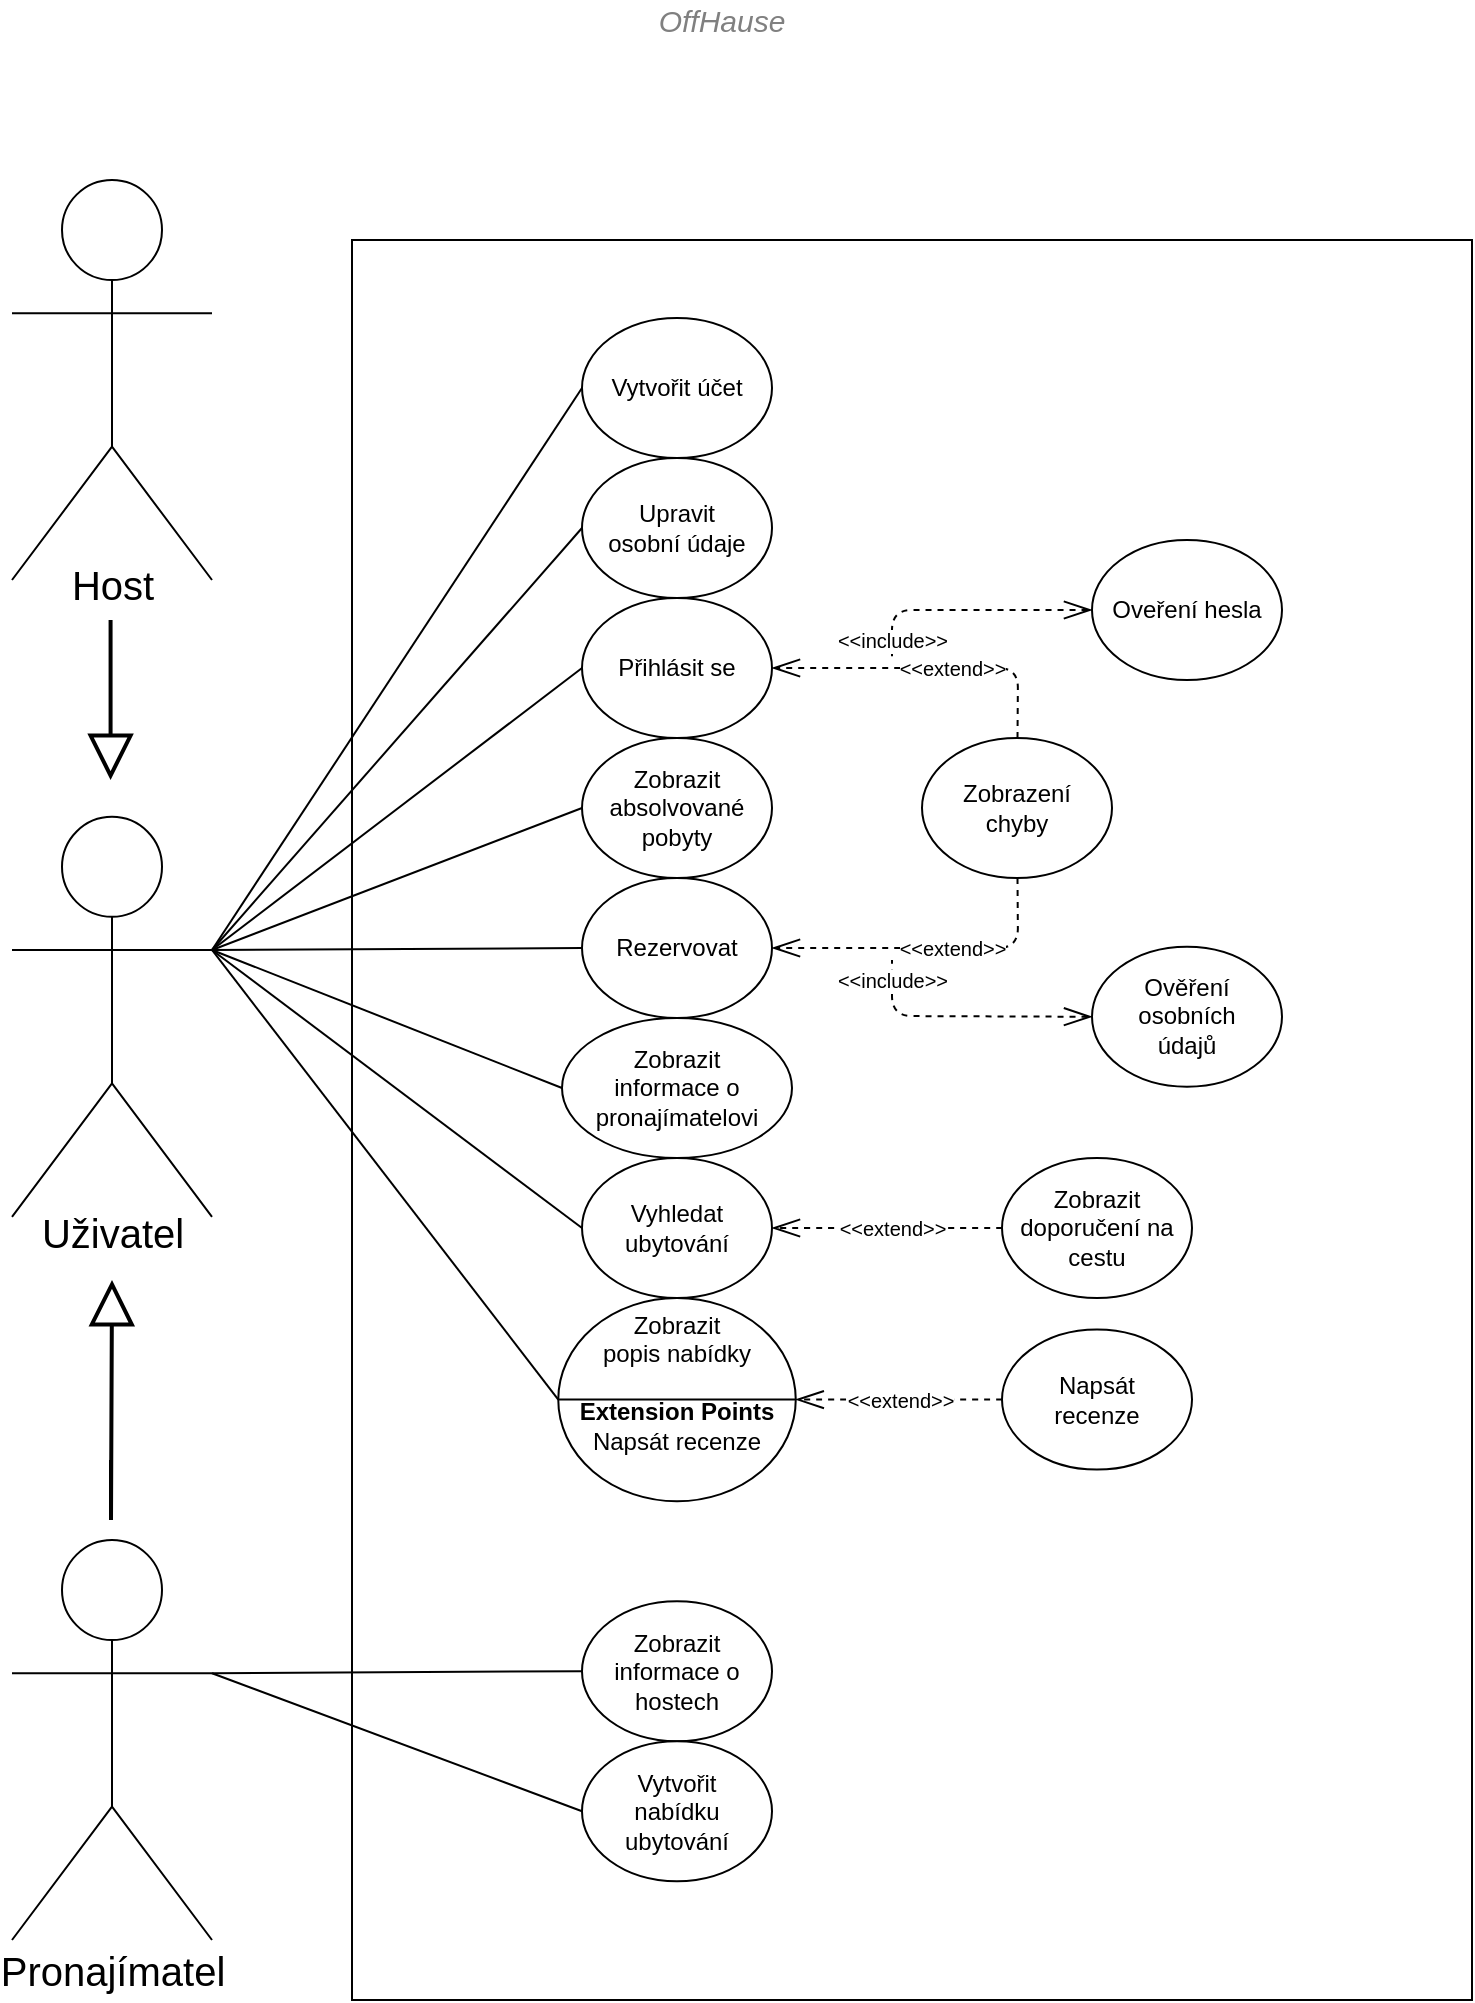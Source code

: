 <mxfile version="14.4.7" type="google"><diagram id="qvrdOGjlAytuAl-_k7sf" name="Page-1"><mxGraphModel dx="1732" dy="967" grid="1" gridSize="10" guides="1" tooltips="1" connect="1" arrows="1" fold="1" page="1" pageScale="1" pageWidth="850" pageHeight="1100" math="0" shadow="0"><root><mxCell id="0"/><mxCell id="1" parent="0"/><mxCell id="toCbx-FA4SuG3AsMBwDa-1" value="&lt;font style=&quot;font-size: 20px&quot;&gt;Uživatel&lt;/font&gt;" style="shape=umlActor;verticalLabelPosition=bottom;verticalAlign=top;html=1;outlineConnect=0;spacingTop=-10;" vertex="1" parent="1"><mxGeometry x="70" y="408.39" width="100" height="200" as="geometry"/></mxCell><mxCell id="toCbx-FA4SuG3AsMBwDa-17" value="" style="edgeStyle=orthogonalEdgeStyle;rounded=0;orthogonalLoop=1;jettySize=auto;html=1;endArrow=block;endFill=0;strokeWidth=2;startSize=6;endSize=18;" edge="1" parent="1"><mxGeometry relative="1" as="geometry"><mxPoint x="119.5" y="730" as="sourcePoint"/><mxPoint x="120" y="640" as="targetPoint"/><Array as="points"><mxPoint x="120" y="760"/><mxPoint x="120" y="760"/></Array></mxGeometry></mxCell><mxCell id="toCbx-FA4SuG3AsMBwDa-2" value="&lt;font style=&quot;font-size: 20px&quot;&gt;Pronajímatel&lt;/font&gt;" style="shape=umlActor;verticalLabelPosition=bottom;verticalAlign=top;html=1;outlineConnect=0;spacingTop=-3;spacingBottom=0;" vertex="1" parent="1"><mxGeometry x="70" y="770" width="100" height="200" as="geometry"/></mxCell><mxCell id="toCbx-FA4SuG3AsMBwDa-3" value="" style="rounded=0;whiteSpace=wrap;html=1;" vertex="1" parent="1"><mxGeometry x="240" y="120" width="560" height="880" as="geometry"/></mxCell><mxCell id="toCbx-FA4SuG3AsMBwDa-16" value="" style="edgeStyle=orthogonalEdgeStyle;rounded=0;orthogonalLoop=1;jettySize=auto;html=1;endArrow=block;endFill=0;strokeWidth=2;endSize=18;" edge="1" parent="1"><mxGeometry relative="1" as="geometry"><mxPoint x="119.29" y="310" as="sourcePoint"/><mxPoint x="119.29" y="390" as="targetPoint"/></mxGeometry></mxCell><mxCell id="toCbx-FA4SuG3AsMBwDa-6" value="&lt;font style=&quot;font-size: 20px&quot;&gt;Host&lt;/font&gt;" style="shape=umlActor;verticalLabelPosition=bottom;verticalAlign=top;html=1;outlineConnect=0;spacingTop=-16;spacingBottom=0;" vertex="1" parent="1"><mxGeometry x="70" y="90" width="100" height="200" as="geometry"/></mxCell><mxCell id="toCbx-FA4SuG3AsMBwDa-14" value="Vytvořit účet" style="ellipse;whiteSpace=wrap;html=1;" vertex="1" parent="1"><mxGeometry x="355" y="159" width="95" height="70" as="geometry"/></mxCell><mxCell id="toCbx-FA4SuG3AsMBwDa-23" value="Upravit&lt;br&gt;osobní údaje" style="ellipse;whiteSpace=wrap;html=1;" vertex="1" parent="1"><mxGeometry x="355" y="229" width="95" height="70" as="geometry"/></mxCell><mxCell id="toCbx-FA4SuG3AsMBwDa-24" value="Přihlásit se" style="ellipse;whiteSpace=wrap;html=1;" vertex="1" parent="1"><mxGeometry x="355" y="299" width="95" height="70" as="geometry"/></mxCell><mxCell id="toCbx-FA4SuG3AsMBwDa-25" value="Zobrazit absolvované pobyty" style="ellipse;whiteSpace=wrap;html=1;" vertex="1" parent="1"><mxGeometry x="355" y="369" width="95" height="70" as="geometry"/></mxCell><mxCell id="toCbx-FA4SuG3AsMBwDa-26" value="Rezervovat" style="ellipse;whiteSpace=wrap;html=1;" vertex="1" parent="1"><mxGeometry x="355" y="439" width="95" height="70" as="geometry"/></mxCell><mxCell id="toCbx-FA4SuG3AsMBwDa-27" value="Zobrazit&lt;br&gt;informace o&lt;br&gt;pronajímatelovi" style="ellipse;whiteSpace=wrap;html=1;" vertex="1" parent="1"><mxGeometry x="345" y="509" width="115" height="70" as="geometry"/></mxCell><mxCell id="toCbx-FA4SuG3AsMBwDa-28" value="Vyhledat&lt;br&gt;ubytování" style="ellipse;whiteSpace=wrap;html=1;" vertex="1" parent="1"><mxGeometry x="355" y="579" width="95" height="70" as="geometry"/></mxCell><mxCell id="toCbx-FA4SuG3AsMBwDa-32" value="Zobrazit&lt;br&gt;popis nabídky&lt;br&gt;&lt;span&gt;&lt;br&gt;&lt;b&gt;Extension Points&lt;/b&gt;&lt;br&gt;Napsát recenze&lt;br&gt;&lt;/span&gt;" style="shape=lineEllipse;perimeter=ellipsePerimeter;whiteSpace=wrap;html=1;backgroundOutline=1;verticalAlign=top;" vertex="1" parent="1"><mxGeometry x="343.13" y="649" width="118.75" height="101.61" as="geometry"/></mxCell><mxCell id="toCbx-FA4SuG3AsMBwDa-33" value="Zobrazit&lt;br&gt;informace o hostech" style="ellipse;whiteSpace=wrap;html=1;" vertex="1" parent="1"><mxGeometry x="355" y="800.61" width="95" height="70" as="geometry"/></mxCell><mxCell id="toCbx-FA4SuG3AsMBwDa-34" value="Vytvořit &lt;br&gt;nabídku &lt;br&gt;ubytování" style="ellipse;whiteSpace=wrap;html=1;" vertex="1" parent="1"><mxGeometry x="355" y="870.61" width="95" height="70" as="geometry"/></mxCell><mxCell id="toCbx-FA4SuG3AsMBwDa-35" value="" style="endArrow=none;html=1;strokeWidth=1;exitX=1;exitY=0.333;exitDx=0;exitDy=0;exitPerimeter=0;entryX=0;entryY=0.5;entryDx=0;entryDy=0;" edge="1" parent="1" source="toCbx-FA4SuG3AsMBwDa-1" target="toCbx-FA4SuG3AsMBwDa-14"><mxGeometry width="50" height="50" relative="1" as="geometry"><mxPoint x="180" y="180" as="sourcePoint"/><mxPoint x="230" y="130" as="targetPoint"/></mxGeometry></mxCell><mxCell id="toCbx-FA4SuG3AsMBwDa-36" value="" style="endArrow=none;html=1;strokeWidth=1;exitX=1;exitY=0.333;exitDx=0;exitDy=0;exitPerimeter=0;entryX=0;entryY=0.5;entryDx=0;entryDy=0;" edge="1" parent="1" source="toCbx-FA4SuG3AsMBwDa-1" target="toCbx-FA4SuG3AsMBwDa-24"><mxGeometry width="50" height="50" relative="1" as="geometry"><mxPoint x="180" y="485.057" as="sourcePoint"/><mxPoint x="360" y="173.39" as="targetPoint"/></mxGeometry></mxCell><mxCell id="toCbx-FA4SuG3AsMBwDa-37" value="" style="endArrow=none;html=1;strokeWidth=1;exitX=1;exitY=0.333;exitDx=0;exitDy=0;exitPerimeter=0;entryX=0;entryY=0.5;entryDx=0;entryDy=0;" edge="1" parent="1" source="toCbx-FA4SuG3AsMBwDa-1" target="toCbx-FA4SuG3AsMBwDa-23"><mxGeometry width="50" height="50" relative="1" as="geometry"><mxPoint x="190" y="495.057" as="sourcePoint"/><mxPoint x="370" y="183.39" as="targetPoint"/></mxGeometry></mxCell><mxCell id="toCbx-FA4SuG3AsMBwDa-38" value="" style="endArrow=none;html=1;strokeWidth=1;exitX=1;exitY=0.333;exitDx=0;exitDy=0;exitPerimeter=0;entryX=0;entryY=0.5;entryDx=0;entryDy=0;" edge="1" parent="1" source="toCbx-FA4SuG3AsMBwDa-1" target="toCbx-FA4SuG3AsMBwDa-25"><mxGeometry width="50" height="50" relative="1" as="geometry"><mxPoint x="200" y="505.057" as="sourcePoint"/><mxPoint x="380" y="193.39" as="targetPoint"/></mxGeometry></mxCell><mxCell id="toCbx-FA4SuG3AsMBwDa-39" value="" style="endArrow=none;html=1;strokeWidth=1;exitX=1;exitY=0.333;exitDx=0;exitDy=0;exitPerimeter=0;entryX=0;entryY=0.5;entryDx=0;entryDy=0;" edge="1" parent="1" source="toCbx-FA4SuG3AsMBwDa-1" target="toCbx-FA4SuG3AsMBwDa-26"><mxGeometry width="50" height="50" relative="1" as="geometry"><mxPoint x="210" y="515.057" as="sourcePoint"/><mxPoint x="390" y="203.39" as="targetPoint"/></mxGeometry></mxCell><mxCell id="toCbx-FA4SuG3AsMBwDa-40" value="" style="endArrow=none;html=1;strokeWidth=1;exitX=1;exitY=0.333;exitDx=0;exitDy=0;exitPerimeter=0;entryX=0;entryY=0.5;entryDx=0;entryDy=0;" edge="1" parent="1" source="toCbx-FA4SuG3AsMBwDa-1" target="toCbx-FA4SuG3AsMBwDa-27"><mxGeometry width="50" height="50" relative="1" as="geometry"><mxPoint x="220" y="525.057" as="sourcePoint"/><mxPoint x="400" y="213.39" as="targetPoint"/></mxGeometry></mxCell><mxCell id="toCbx-FA4SuG3AsMBwDa-41" value="" style="endArrow=none;html=1;strokeWidth=1;exitX=1;exitY=0.333;exitDx=0;exitDy=0;exitPerimeter=0;entryX=0;entryY=0.5;entryDx=0;entryDy=0;" edge="1" parent="1" source="toCbx-FA4SuG3AsMBwDa-1" target="toCbx-FA4SuG3AsMBwDa-28"><mxGeometry width="50" height="50" relative="1" as="geometry"><mxPoint x="230" y="535.057" as="sourcePoint"/><mxPoint x="410" y="223.39" as="targetPoint"/></mxGeometry></mxCell><mxCell id="toCbx-FA4SuG3AsMBwDa-42" value="" style="endArrow=none;html=1;strokeWidth=1;exitX=1;exitY=0.333;exitDx=0;exitDy=0;exitPerimeter=0;entryX=0;entryY=0.5;entryDx=0;entryDy=0;fontSize=11;" edge="1" parent="1" source="toCbx-FA4SuG3AsMBwDa-1" target="toCbx-FA4SuG3AsMBwDa-32"><mxGeometry width="50" height="50" relative="1" as="geometry"><mxPoint x="240" y="545.057" as="sourcePoint"/><mxPoint x="420" y="233.39" as="targetPoint"/></mxGeometry></mxCell><mxCell id="toCbx-FA4SuG3AsMBwDa-43" value="" style="endArrow=none;html=1;strokeWidth=1;exitX=1;exitY=0.333;exitDx=0;exitDy=0;exitPerimeter=0;entryX=0;entryY=0.5;entryDx=0;entryDy=0;" edge="1" parent="1" source="toCbx-FA4SuG3AsMBwDa-2" target="toCbx-FA4SuG3AsMBwDa-33"><mxGeometry width="50" height="50" relative="1" as="geometry"><mxPoint x="250" y="555.057" as="sourcePoint"/><mxPoint x="430" y="243.39" as="targetPoint"/></mxGeometry></mxCell><mxCell id="toCbx-FA4SuG3AsMBwDa-44" value="" style="endArrow=none;html=1;strokeWidth=1;exitX=1;exitY=0.333;exitDx=0;exitDy=0;exitPerimeter=0;entryX=0;entryY=0.5;entryDx=0;entryDy=0;" edge="1" parent="1" source="toCbx-FA4SuG3AsMBwDa-2" target="toCbx-FA4SuG3AsMBwDa-34"><mxGeometry width="50" height="50" relative="1" as="geometry"><mxPoint x="260" y="565.057" as="sourcePoint"/><mxPoint x="440" y="253.39" as="targetPoint"/></mxGeometry></mxCell><mxCell id="toCbx-FA4SuG3AsMBwDa-45" value="OffHause" style="text;html=1;strokeColor=none;fillColor=none;align=center;verticalAlign=middle;whiteSpace=wrap;rounded=0;fontStyle=2;fontSize=15;fontColor=#808080;" vertex="1" parent="1"><mxGeometry x="405" width="40" height="20" as="geometry"/></mxCell><mxCell id="toCbx-FA4SuG3AsMBwDa-60" style="edgeStyle=none;rounded=1;sketch=0;jumpStyle=none;jumpSize=6;orthogonalLoop=1;jettySize=auto;html=1;exitX=0;exitY=0.5;exitDx=0;exitDy=0;shadow=0;dashed=1;labelBackgroundColor=#ffffff;startArrow=openThin;startFill=0;startSize=12;sourcePerimeterSpacing=0;endArrow=none;endFill=0;endSize=12;targetPerimeterSpacing=0;strokeWidth=1;fontSize=10;" edge="1" parent="1" source="toCbx-FA4SuG3AsMBwDa-46"><mxGeometry relative="1" as="geometry"><mxPoint x="510" y="330" as="targetPoint"/><Array as="points"><mxPoint x="510" y="305"/></Array></mxGeometry></mxCell><mxCell id="toCbx-FA4SuG3AsMBwDa-46" value="Oveření hesla" style="ellipse;whiteSpace=wrap;html=1;" vertex="1" parent="1"><mxGeometry x="610" y="270" width="95" height="70" as="geometry"/></mxCell><mxCell id="toCbx-FA4SuG3AsMBwDa-56" style="edgeStyle=none;sketch=0;jumpStyle=none;jumpSize=6;orthogonalLoop=1;jettySize=auto;html=1;entryX=1;entryY=0.5;entryDx=0;entryDy=0;shadow=0;dashed=1;labelBackgroundColor=#ffffff;startArrow=none;startFill=0;sourcePerimeterSpacing=0;endArrow=openThin;endFill=0;endSize=12;targetPerimeterSpacing=0;strokeWidth=1;fontSize=10;rounded=1;" edge="1" parent="1" source="toCbx-FA4SuG3AsMBwDa-47" target="toCbx-FA4SuG3AsMBwDa-24"><mxGeometry relative="1" as="geometry"><Array as="points"><mxPoint x="573" y="334"/></Array></mxGeometry></mxCell><mxCell id="toCbx-FA4SuG3AsMBwDa-61" value="&amp;lt;&amp;lt;extend&amp;gt;&amp;gt;" style="edgeLabel;html=1;align=center;verticalAlign=middle;resizable=0;points=[];fontSize=10;" vertex="1" connectable="0" parent="toCbx-FA4SuG3AsMBwDa-56"><mxGeometry x="0.043" y="-2" relative="1" as="geometry"><mxPoint x="14.07" y="2" as="offset"/></mxGeometry></mxCell><mxCell id="toCbx-FA4SuG3AsMBwDa-57" style="edgeStyle=none;rounded=1;sketch=0;jumpStyle=none;jumpSize=6;orthogonalLoop=1;jettySize=auto;html=1;entryX=1;entryY=0.5;entryDx=0;entryDy=0;shadow=0;dashed=1;labelBackgroundColor=#ffffff;startArrow=none;startFill=0;sourcePerimeterSpacing=0;endArrow=openThin;endFill=0;endSize=12;targetPerimeterSpacing=0;strokeWidth=1;fontSize=10;" edge="1" parent="1" source="toCbx-FA4SuG3AsMBwDa-47" target="toCbx-FA4SuG3AsMBwDa-26"><mxGeometry relative="1" as="geometry"><Array as="points"><mxPoint x="573" y="474"/></Array></mxGeometry></mxCell><mxCell id="toCbx-FA4SuG3AsMBwDa-62" value="&amp;lt;&amp;lt;extend&amp;gt;&amp;gt;" style="edgeLabel;html=1;align=center;verticalAlign=middle;resizable=0;points=[];fontSize=10;" vertex="1" connectable="0" parent="toCbx-FA4SuG3AsMBwDa-57"><mxGeometry x="-0.079" y="1" relative="1" as="geometry"><mxPoint x="4.41" y="-1.61" as="offset"/></mxGeometry></mxCell><mxCell id="toCbx-FA4SuG3AsMBwDa-47" value="Zobrazení&lt;br&gt;chyby" style="ellipse;whiteSpace=wrap;html=1;" vertex="1" parent="1"><mxGeometry x="525" y="369" width="95" height="70" as="geometry"/></mxCell><mxCell id="toCbx-FA4SuG3AsMBwDa-58" style="edgeStyle=none;rounded=1;sketch=0;jumpStyle=none;jumpSize=6;orthogonalLoop=1;jettySize=auto;html=1;exitX=0;exitY=0.5;exitDx=0;exitDy=0;shadow=0;dashed=1;labelBackgroundColor=#ffffff;startArrow=openThin;startFill=0;sourcePerimeterSpacing=0;endArrow=none;endFill=0;endSize=12;targetPerimeterSpacing=0;strokeWidth=1;fontSize=10;startSize=12;" edge="1" parent="1" source="toCbx-FA4SuG3AsMBwDa-48"><mxGeometry relative="1" as="geometry"><mxPoint x="510" y="480" as="targetPoint"/><Array as="points"><mxPoint x="510" y="508"/></Array></mxGeometry></mxCell><mxCell id="toCbx-FA4SuG3AsMBwDa-48" value="Ověření osobních&lt;br&gt;údajů" style="ellipse;whiteSpace=wrap;html=1;" vertex="1" parent="1"><mxGeometry x="610" y="473.39" width="95" height="70" as="geometry"/></mxCell><mxCell id="toCbx-FA4SuG3AsMBwDa-54" value="&amp;lt;&amp;lt;extend&amp;gt;&amp;gt;" style="edgeStyle=none;sketch=0;jumpStyle=none;jumpSize=6;orthogonalLoop=1;jettySize=auto;html=1;entryX=1;entryY=0.5;entryDx=0;entryDy=0;shadow=0;dashed=1;labelBackgroundColor=#ffffff;startArrow=none;startFill=0;sourcePerimeterSpacing=0;endArrow=openThin;endFill=0;endSize=12;targetPerimeterSpacing=0;strokeWidth=1;fontSize=10;curved=1;" edge="1" parent="1" source="toCbx-FA4SuG3AsMBwDa-49" target="toCbx-FA4SuG3AsMBwDa-28"><mxGeometry x="-0.043" relative="1" as="geometry"><mxPoint as="offset"/></mxGeometry></mxCell><mxCell id="toCbx-FA4SuG3AsMBwDa-49" value="Zobrazit doporučení na cestu" style="ellipse;whiteSpace=wrap;html=1;" vertex="1" parent="1"><mxGeometry x="565" y="579" width="95" height="70" as="geometry"/></mxCell><mxCell id="toCbx-FA4SuG3AsMBwDa-51" value="&amp;lt;&amp;lt;extend&amp;gt;&amp;gt;" style="edgeStyle=none;orthogonalLoop=1;jettySize=auto;html=1;exitX=0;exitY=0.5;exitDx=0;exitDy=0;entryX=1;entryY=0.5;entryDx=0;entryDy=0;startSize=6;endArrow=openThin;endFill=0;endSize=12;strokeWidth=1;fontSize=10;dashed=1;targetPerimeterSpacing=0;jumpStyle=none;jumpSize=6;shadow=0;sourcePerimeterSpacing=0;labelBackgroundColor=#ffffff;curved=1;" edge="1" parent="1" source="toCbx-FA4SuG3AsMBwDa-50" target="toCbx-FA4SuG3AsMBwDa-32"><mxGeometry relative="1" as="geometry"/></mxCell><mxCell id="toCbx-FA4SuG3AsMBwDa-50" value="Napsát&lt;br&gt;recenze" style="ellipse;whiteSpace=wrap;html=1;" vertex="1" parent="1"><mxGeometry x="565" y="664.81" width="95" height="70" as="geometry"/></mxCell><mxCell id="toCbx-FA4SuG3AsMBwDa-63" value="&amp;lt;&amp;lt;include&amp;gt;&amp;gt;" style="edgeLabel;html=1;align=center;verticalAlign=middle;resizable=0;points=[];fontSize=10;" vertex="1" connectable="0" parent="1"><mxGeometry x="510.005" y="320" as="geometry"/></mxCell><mxCell id="toCbx-FA4SuG3AsMBwDa-64" value="&amp;lt;&amp;lt;include&amp;gt;&amp;gt;" style="edgeLabel;html=1;align=center;verticalAlign=middle;resizable=0;points=[];fontSize=10;" vertex="1" connectable="0" parent="1"><mxGeometry x="510.005" y="490" as="geometry"/></mxCell></root></mxGraphModel></diagram></mxfile>